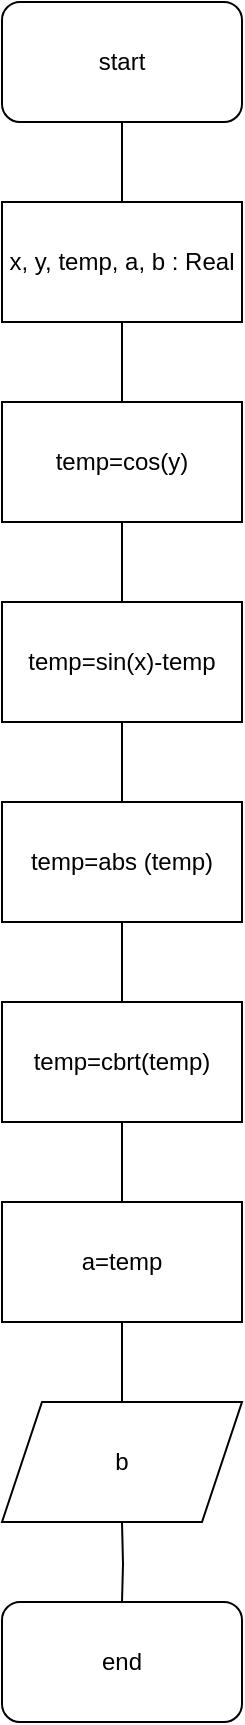 <mxfile version="20.5.1" type="google" pages="3"><diagram id="O_1SrNXWRsj4wPoloYdR" name="Обчислення a"><mxGraphModel dx="1422" dy="794" grid="1" gridSize="10" guides="1" tooltips="1" connect="1" arrows="1" fold="1" page="1" pageScale="1" pageWidth="827" pageHeight="1169" math="0" shadow="0"><root><mxCell id="0"/><mxCell id="1" parent="0"/><mxCell id="IoLrdFWA1NznILg_pEjR-5" style="edgeStyle=orthogonalEdgeStyle;rounded=0;orthogonalLoop=1;jettySize=auto;html=1;entryX=0.5;entryY=0;entryDx=0;entryDy=0;endArrow=none;endFill=0;" parent="1" source="IoLrdFWA1NznILg_pEjR-2" target="IoLrdFWA1NznILg_pEjR-4" edge="1"><mxGeometry relative="1" as="geometry"/></mxCell><mxCell id="IoLrdFWA1NznILg_pEjR-2" value="start" style="rounded=1;whiteSpace=wrap;html=1;" parent="1" vertex="1"><mxGeometry x="360" y="20" width="120" height="60" as="geometry"/></mxCell><mxCell id="IoLrdFWA1NznILg_pEjR-7" value="" style="edgeStyle=orthogonalEdgeStyle;rounded=0;orthogonalLoop=1;jettySize=auto;html=1;endArrow=none;endFill=0;" parent="1" source="IoLrdFWA1NznILg_pEjR-4" target="IoLrdFWA1NznILg_pEjR-6" edge="1"><mxGeometry relative="1" as="geometry"/></mxCell><mxCell id="IoLrdFWA1NznILg_pEjR-4" value="x, y, temp, a, b : Real" style="rounded=0;whiteSpace=wrap;html=1;" parent="1" vertex="1"><mxGeometry x="360" y="120" width="120" height="60" as="geometry"/></mxCell><mxCell id="IoLrdFWA1NznILg_pEjR-9" value="" style="edgeStyle=orthogonalEdgeStyle;rounded=0;orthogonalLoop=1;jettySize=auto;html=1;endArrow=none;endFill=0;" parent="1" source="IoLrdFWA1NznILg_pEjR-6" target="IoLrdFWA1NznILg_pEjR-8" edge="1"><mxGeometry relative="1" as="geometry"/></mxCell><mxCell id="IoLrdFWA1NznILg_pEjR-6" value="temp=cos(y)" style="rounded=0;whiteSpace=wrap;html=1;" parent="1" vertex="1"><mxGeometry x="360" y="220" width="120" height="60" as="geometry"/></mxCell><mxCell id="IoLrdFWA1NznILg_pEjR-11" value="" style="edgeStyle=orthogonalEdgeStyle;rounded=0;orthogonalLoop=1;jettySize=auto;html=1;endArrow=none;endFill=0;" parent="1" source="IoLrdFWA1NznILg_pEjR-8" target="IoLrdFWA1NznILg_pEjR-10" edge="1"><mxGeometry relative="1" as="geometry"/></mxCell><mxCell id="IoLrdFWA1NznILg_pEjR-8" value="temp=sin(x)-temp" style="rounded=0;whiteSpace=wrap;html=1;" parent="1" vertex="1"><mxGeometry x="360" y="320" width="120" height="60" as="geometry"/></mxCell><mxCell id="IoLrdFWA1NznILg_pEjR-13" value="" style="edgeStyle=orthogonalEdgeStyle;rounded=0;orthogonalLoop=1;jettySize=auto;html=1;endArrow=none;endFill=0;" parent="1" source="IoLrdFWA1NznILg_pEjR-10" target="IoLrdFWA1NznILg_pEjR-12" edge="1"><mxGeometry relative="1" as="geometry"/></mxCell><mxCell id="IoLrdFWA1NznILg_pEjR-10" value="temp=abs (temp)" style="rounded=0;whiteSpace=wrap;html=1;" parent="1" vertex="1"><mxGeometry x="360" y="420" width="120" height="60" as="geometry"/></mxCell><mxCell id="IoLrdFWA1NznILg_pEjR-15" value="" style="edgeStyle=orthogonalEdgeStyle;rounded=0;orthogonalLoop=1;jettySize=auto;html=1;endArrow=none;endFill=0;" parent="1" source="IoLrdFWA1NznILg_pEjR-12" target="IoLrdFWA1NznILg_pEjR-14" edge="1"><mxGeometry relative="1" as="geometry"/></mxCell><mxCell id="IoLrdFWA1NznILg_pEjR-12" value="temp=cbrt(temp)" style="rounded=0;whiteSpace=wrap;html=1;" parent="1" vertex="1"><mxGeometry x="360" y="520" width="120" height="60" as="geometry"/></mxCell><mxCell id="IoLrdFWA1NznILg_pEjR-17" value="" style="edgeStyle=orthogonalEdgeStyle;rounded=0;orthogonalLoop=1;jettySize=auto;html=1;endArrow=none;endFill=0;" parent="1" source="IoLrdFWA1NznILg_pEjR-14" edge="1"><mxGeometry relative="1" as="geometry"><mxPoint x="420" y="720.0" as="targetPoint"/></mxGeometry></mxCell><mxCell id="IoLrdFWA1NznILg_pEjR-14" value="a=temp" style="rounded=0;whiteSpace=wrap;html=1;" parent="1" vertex="1"><mxGeometry x="360" y="620" width="120" height="60" as="geometry"/></mxCell><mxCell id="IoLrdFWA1NznILg_pEjR-19" value="" style="edgeStyle=orthogonalEdgeStyle;rounded=0;orthogonalLoop=1;jettySize=auto;html=1;endArrow=none;endFill=0;" parent="1" target="IoLrdFWA1NznILg_pEjR-18" edge="1"><mxGeometry relative="1" as="geometry"><mxPoint x="420" y="780.0" as="sourcePoint"/></mxGeometry></mxCell><mxCell id="IoLrdFWA1NznILg_pEjR-18" value="end" style="rounded=1;whiteSpace=wrap;html=1;" parent="1" vertex="1"><mxGeometry x="360" y="820" width="120" height="60" as="geometry"/></mxCell><mxCell id="RCsAmdSOhEZzUc-z2pXN-1" value="b" style="shape=parallelogram;perimeter=parallelogramPerimeter;whiteSpace=wrap;html=1;fixedSize=1;" parent="1" vertex="1"><mxGeometry x="360" y="720" width="120" height="60" as="geometry"/></mxCell></root></mxGraphModel></diagram><diagram id="MUrw_laxqOp5Ll7eqWfx" name="Обчислення b"><mxGraphModel dx="460" dy="784" grid="1" gridSize="10" guides="1" tooltips="1" connect="1" arrows="1" fold="1" page="1" pageScale="1" pageWidth="827" pageHeight="1169" math="0" shadow="0"><root><mxCell id="0"/><mxCell id="1" parent="0"/><mxCell id="phcRFuMD3DEBUSkqqCqc-1" style="edgeStyle=orthogonalEdgeStyle;rounded=0;orthogonalLoop=1;jettySize=auto;html=1;entryX=0.5;entryY=0;entryDx=0;entryDy=0;endArrow=none;endFill=0;" parent="1" source="phcRFuMD3DEBUSkqqCqc-2" target="phcRFuMD3DEBUSkqqCqc-4" edge="1"><mxGeometry relative="1" as="geometry"/></mxCell><mxCell id="phcRFuMD3DEBUSkqqCqc-2" value="start" style="rounded=1;whiteSpace=wrap;html=1;" parent="1" vertex="1"><mxGeometry x="160" y="30" width="120" height="60" as="geometry"/></mxCell><mxCell id="phcRFuMD3DEBUSkqqCqc-3" value="" style="edgeStyle=orthogonalEdgeStyle;rounded=0;orthogonalLoop=1;jettySize=auto;html=1;endArrow=none;endFill=0;" parent="1" source="phcRFuMD3DEBUSkqqCqc-4" edge="1"><mxGeometry relative="1" as="geometry"><mxPoint x="220" y="230" as="targetPoint"/></mxGeometry></mxCell><mxCell id="phcRFuMD3DEBUSkqqCqc-4" value="x, y, temp, a, b : Real" style="rounded=0;whiteSpace=wrap;html=1;" parent="1" vertex="1"><mxGeometry x="160" y="130" width="120" height="60" as="geometry"/></mxCell><mxCell id="phcRFuMD3DEBUSkqqCqc-7" value="" style="edgeStyle=orthogonalEdgeStyle;rounded=0;orthogonalLoop=1;jettySize=auto;html=1;endArrow=none;endFill=0;" parent="1" source="phcRFuMD3DEBUSkqqCqc-5" target="phcRFuMD3DEBUSkqqCqc-6" edge="1"><mxGeometry relative="1" as="geometry"/></mxCell><mxCell id="phcRFuMD3DEBUSkqqCqc-5" value="temp=a*a" style="rounded=0;whiteSpace=wrap;html=1;" parent="1" vertex="1"><mxGeometry x="160" y="230" width="120" height="60" as="geometry"/></mxCell><mxCell id="phcRFuMD3DEBUSkqqCqc-9" value="" style="edgeStyle=orthogonalEdgeStyle;rounded=0;orthogonalLoop=1;jettySize=auto;html=1;endArrow=none;endFill=0;" parent="1" source="phcRFuMD3DEBUSkqqCqc-6" target="phcRFuMD3DEBUSkqqCqc-8" edge="1"><mxGeometry relative="1" as="geometry"/></mxCell><mxCell id="phcRFuMD3DEBUSkqqCqc-6" value="temp=sin(temp)" style="rounded=0;whiteSpace=wrap;html=1;" parent="1" vertex="1"><mxGeometry x="160" y="330" width="120" height="60" as="geometry"/></mxCell><mxCell id="phcRFuMD3DEBUSkqqCqc-11" value="" style="edgeStyle=orthogonalEdgeStyle;rounded=0;orthogonalLoop=1;jettySize=auto;html=1;endArrow=none;endFill=0;" parent="1" source="phcRFuMD3DEBUSkqqCqc-8" target="phcRFuMD3DEBUSkqqCqc-10" edge="1"><mxGeometry relative="1" as="geometry"/></mxCell><mxCell id="phcRFuMD3DEBUSkqqCqc-8" value="temp=cos(temp)" style="rounded=0;whiteSpace=wrap;html=1;" parent="1" vertex="1"><mxGeometry x="160" y="430" width="120" height="60" as="geometry"/></mxCell><mxCell id="phcRFuMD3DEBUSkqqCqc-13" value="" style="edgeStyle=orthogonalEdgeStyle;rounded=0;orthogonalLoop=1;jettySize=auto;html=1;endArrow=none;endFill=0;" parent="1" source="phcRFuMD3DEBUSkqqCqc-10" edge="1"><mxGeometry relative="1" as="geometry"><mxPoint x="220" y="630" as="targetPoint"/></mxGeometry></mxCell><mxCell id="phcRFuMD3DEBUSkqqCqc-10" value="b=temp" style="rounded=0;whiteSpace=wrap;html=1;" parent="1" vertex="1"><mxGeometry x="160" y="525" width="120" height="60" as="geometry"/></mxCell><mxCell id="phcRFuMD3DEBUSkqqCqc-16" value="" style="edgeStyle=orthogonalEdgeStyle;rounded=0;orthogonalLoop=1;jettySize=auto;html=1;endArrow=none;endFill=0;" parent="1" target="phcRFuMD3DEBUSkqqCqc-14" edge="1"><mxGeometry relative="1" as="geometry"><mxPoint x="220" y="690" as="sourcePoint"/></mxGeometry></mxCell><mxCell id="phcRFuMD3DEBUSkqqCqc-14" value="end" style="rounded=1;whiteSpace=wrap;html=1;" parent="1" vertex="1"><mxGeometry x="160" y="730" width="120" height="60" as="geometry"/></mxCell><mxCell id="N2QHdBP_YSKvNeGx45EX-1" value="b" style="shape=parallelogram;perimeter=parallelogramPerimeter;whiteSpace=wrap;html=1;fixedSize=1;" vertex="1" parent="1"><mxGeometry x="160" y="630" width="120" height="60" as="geometry"/></mxCell></root></mxGraphModel></diagram><diagram id="tMIwfgE07IZtCeeWN22f" name="Перевірка на поліндром"><mxGraphModel dx="1088" dy="487" grid="1" gridSize="10" guides="1" tooltips="1" connect="1" arrows="1" fold="1" page="1" pageScale="1" pageWidth="827" pageHeight="1169" math="0" shadow="0"><root><mxCell id="0"/><mxCell id="1" parent="0"/><mxCell id="9JeqFVzZmQIpYN6woLpm-3" value="" style="edgeStyle=orthogonalEdgeStyle;rounded=0;orthogonalLoop=1;jettySize=auto;html=1;strokeWidth=1;strokeColor=default;endArrow=none;endFill=0;" parent="1" source="bu1rac-3ELKPrSTtoEgL-1" target="bu1rac-3ELKPrSTtoEgL-2" edge="1"><mxGeometry relative="1" as="geometry"/></mxCell><mxCell id="bu1rac-3ELKPrSTtoEgL-1" value="start" style="rounded=1;whiteSpace=wrap;html=1;" parent="1" vertex="1"><mxGeometry x="290" y="80" width="120" height="60" as="geometry"/></mxCell><mxCell id="bu1rac-3ELKPrSTtoEgL-4" value="" style="edgeStyle=orthogonalEdgeStyle;rounded=0;orthogonalLoop=1;jettySize=auto;html=1;endArrow=none;endFill=0;" parent="1" source="bu1rac-3ELKPrSTtoEgL-2" edge="1"><mxGeometry relative="1" as="geometry"><mxPoint x="350" y="270" as="targetPoint"/></mxGeometry></mxCell><mxCell id="bu1rac-3ELKPrSTtoEgL-2" value="input number: string&lt;br&gt;count symbols: int&lt;br&gt;is_poly: bool" style="rounded=0;whiteSpace=wrap;html=1;" parent="1" vertex="1"><mxGeometry x="290" y="180" width="120" height="60" as="geometry"/></mxCell><mxCell id="9JeqFVzZmQIpYN6woLpm-11" style="edgeStyle=orthogonalEdgeStyle;rounded=0;orthogonalLoop=1;jettySize=auto;html=1;exitX=1;exitY=0.5;exitDx=0;exitDy=0;strokeColor=default;strokeWidth=1;fontSize=50;endArrow=none;endFill=0;entryX=0.5;entryY=0;entryDx=0;entryDy=0;" parent="1" source="9JeqFVzZmQIpYN6woLpm-4" target="9JeqFVzZmQIpYN6woLpm-17" edge="1"><mxGeometry relative="1" as="geometry"><mxPoint x="570" y="450.0" as="targetPoint"/></mxGeometry></mxCell><mxCell id="w3SIUDyKruUZ6tWxmMME-10" style="edgeStyle=orthogonalEdgeStyle;rounded=0;orthogonalLoop=1;jettySize=auto;html=1;entryX=0.5;entryY=0;entryDx=0;entryDy=0;endArrow=none;endFill=0;" edge="1" parent="1" source="9JeqFVzZmQIpYN6woLpm-4" target="w3SIUDyKruUZ6tWxmMME-9"><mxGeometry relative="1" as="geometry"/></mxCell><mxCell id="9JeqFVzZmQIpYN6woLpm-4" value="count symbols % 2 =0&amp;nbsp;" style="rhombus;whiteSpace=wrap;html=1;" parent="1" vertex="1"><mxGeometry x="240" y="270" width="220" height="210" as="geometry"/></mxCell><mxCell id="9JeqFVzZmQIpYN6woLpm-12" value="-" style="text;html=1;strokeColor=none;fillColor=none;align=center;verticalAlign=middle;whiteSpace=wrap;rounded=0;fontSize=50;" parent="1" vertex="1"><mxGeometry x="170" y="330" width="60" height="30" as="geometry"/></mxCell><mxCell id="9JeqFVzZmQIpYN6woLpm-14" value="+" style="text;html=1;strokeColor=none;fillColor=none;align=center;verticalAlign=middle;whiteSpace=wrap;rounded=0;fontSize=50;" parent="1" vertex="1"><mxGeometry x="470" y="330" width="60" height="30" as="geometry"/></mxCell><mxCell id="9JeqFVzZmQIpYN6woLpm-15" value="&lt;font style=&quot;font-size: 12px;&quot;&gt;не парне&lt;/font&gt;" style="ellipse;shape=cloud;whiteSpace=wrap;html=1;fontSize=50;" parent="1" vertex="1"><mxGeometry x="140" y="250" width="120" height="80" as="geometry"/></mxCell><mxCell id="9JeqFVzZmQIpYN6woLpm-16" value="парне" style="ellipse;shape=cloud;whiteSpace=wrap;html=1;fontSize=12;" parent="1" vertex="1"><mxGeometry x="460" y="240" width="120" height="80" as="geometry"/></mxCell><mxCell id="9JeqFVzZmQIpYN6woLpm-20" style="edgeStyle=orthogonalEdgeStyle;rounded=0;orthogonalLoop=1;jettySize=auto;html=1;exitX=1;exitY=0.5;exitDx=0;exitDy=0;strokeColor=default;strokeWidth=1;fontSize=12;endArrow=none;endFill=0;entryX=0.5;entryY=0;entryDx=0;entryDy=0;" parent="1" source="9JeqFVzZmQIpYN6woLpm-17" target="9JeqFVzZmQIpYN6woLpm-24" edge="1"><mxGeometry relative="1" as="geometry"><mxPoint x="1080.0" y="560.0" as="targetPoint"/></mxGeometry></mxCell><mxCell id="w3SIUDyKruUZ6tWxmMME-6" style="edgeStyle=orthogonalEdgeStyle;rounded=0;orthogonalLoop=1;jettySize=auto;html=1;endArrow=none;endFill=0;" edge="1" parent="1" source="9JeqFVzZmQIpYN6woLpm-17"><mxGeometry relative="1" as="geometry"><mxPoint x="630" y="620" as="targetPoint"/><Array as="points"><mxPoint x="630" y="530"/></Array></mxGeometry></mxCell><mxCell id="9JeqFVzZmQIpYN6woLpm-17" value="count symbols&amp;gt;0" style="rhombus;whiteSpace=wrap;html=1;fontSize=12;" parent="1" vertex="1"><mxGeometry x="750" y="440" width="190" height="180" as="geometry"/></mxCell><mxCell id="w3SIUDyKruUZ6tWxmMME-3" style="edgeStyle=orthogonalEdgeStyle;rounded=0;orthogonalLoop=1;jettySize=auto;html=1;endArrow=none;endFill=0;" edge="1" parent="1" target="w3SIUDyKruUZ6tWxmMME-2"><mxGeometry relative="1" as="geometry"><mxPoint x="630" y="620" as="sourcePoint"/></mxGeometry></mxCell><mxCell id="9JeqFVzZmQIpYN6woLpm-22" value="-" style="text;html=1;strokeColor=none;fillColor=none;align=center;verticalAlign=middle;whiteSpace=wrap;rounded=0;fontSize=50;" parent="1" vertex="1"><mxGeometry x="670" y="490" width="60" height="30" as="geometry"/></mxCell><mxCell id="9JeqFVzZmQIpYN6woLpm-23" value="+" style="text;html=1;strokeColor=none;fillColor=none;align=center;verticalAlign=middle;whiteSpace=wrap;rounded=0;fontSize=50;" parent="1" vertex="1"><mxGeometry x="980" y="480" width="60" height="30" as="geometry"/></mxCell><mxCell id="9JeqFVzZmQIpYN6woLpm-26" style="edgeStyle=orthogonalEdgeStyle;rounded=0;orthogonalLoop=1;jettySize=auto;html=1;exitX=1;exitY=0.5;exitDx=0;exitDy=0;strokeColor=default;strokeWidth=1;fontSize=12;endArrow=none;endFill=0;" parent="1" source="9JeqFVzZmQIpYN6woLpm-24" edge="1"><mxGeometry relative="1" as="geometry"><mxPoint x="1330" y="740" as="targetPoint"/></mxGeometry></mxCell><mxCell id="w3SIUDyKruUZ6tWxmMME-5" style="edgeStyle=orthogonalEdgeStyle;rounded=0;orthogonalLoop=1;jettySize=auto;html=1;entryX=0.5;entryY=0;entryDx=0;entryDy=0;endArrow=none;endFill=0;" edge="1" parent="1" source="9JeqFVzZmQIpYN6woLpm-24" target="9JeqFVzZmQIpYN6woLpm-31"><mxGeometry relative="1" as="geometry"/></mxCell><mxCell id="9JeqFVzZmQIpYN6woLpm-24" value="input number[0]=input number [count symbols -1]" style="rhombus;whiteSpace=wrap;html=1;fontSize=12;" parent="1" vertex="1"><mxGeometry x="1010" y="560" width="170" height="170" as="geometry"/></mxCell><mxCell id="9JeqFVzZmQIpYN6woLpm-27" value="-" style="text;html=1;strokeColor=none;fillColor=none;align=center;verticalAlign=middle;whiteSpace=wrap;rounded=0;fontSize=50;" parent="1" vertex="1"><mxGeometry x="910" y="610" width="60" height="30" as="geometry"/></mxCell><mxCell id="9JeqFVzZmQIpYN6woLpm-28" value="+" style="text;html=1;strokeColor=none;fillColor=none;align=center;verticalAlign=middle;whiteSpace=wrap;rounded=0;fontSize=50;" parent="1" vertex="1"><mxGeometry x="1250" y="590" width="60" height="30" as="geometry"/></mxCell><mxCell id="w3SIUDyKruUZ6tWxmMME-1" style="edgeStyle=orthogonalEdgeStyle;rounded=0;orthogonalLoop=1;jettySize=auto;html=1;" edge="1" parent="1" source="9JeqFVzZmQIpYN6woLpm-30"><mxGeometry relative="1" as="geometry"><mxPoint x="850" y="430" as="targetPoint"/><Array as="points"><mxPoint x="1520" y="795"/><mxPoint x="1520" y="430"/></Array></mxGeometry></mxCell><mxCell id="9JeqFVzZmQIpYN6woLpm-30" value="&lt;br&gt;Remove (input_number[0])&lt;br&gt;Remove (input_number [count_symbols-1])&lt;br&gt;count_symbols = count_symbols-1" style="rounded=0;whiteSpace=wrap;html=1;fontSize=12;" parent="1" vertex="1"><mxGeometry x="1190" y="740" width="280" height="110" as="geometry"/></mxCell><mxCell id="9JeqFVzZmQIpYN6woLpm-33" style="edgeStyle=orthogonalEdgeStyle;rounded=0;orthogonalLoop=1;jettySize=auto;html=1;strokeColor=default;strokeWidth=1;fontSize=12;endArrow=none;endFill=0;" parent="1" source="9JeqFVzZmQIpYN6woLpm-31" target="9JeqFVzZmQIpYN6woLpm-32" edge="1"><mxGeometry relative="1" as="geometry"><Array as="points"><mxPoint x="860" y="870"/><mxPoint x="360" y="870"/></Array></mxGeometry></mxCell><mxCell id="9JeqFVzZmQIpYN6woLpm-31" value="число не поліндром" style="shape=parallelogram;perimeter=parallelogramPerimeter;whiteSpace=wrap;html=1;fixedSize=1;fontSize=12;" parent="1" vertex="1"><mxGeometry x="790" y="700" width="140" height="60" as="geometry"/></mxCell><mxCell id="9JeqFVzZmQIpYN6woLpm-32" value="end" style="rounded=1;whiteSpace=wrap;html=1;fontSize=12;" parent="1" vertex="1"><mxGeometry x="300" y="1090" width="120" height="60" as="geometry"/></mxCell><mxCell id="w3SIUDyKruUZ6tWxmMME-4" style="edgeStyle=orthogonalEdgeStyle;rounded=0;orthogonalLoop=1;jettySize=auto;html=1;endArrow=none;endFill=0;" edge="1" parent="1" source="w3SIUDyKruUZ6tWxmMME-2"><mxGeometry relative="1" as="geometry"><mxPoint x="360" y="950" as="targetPoint"/><Array as="points"><mxPoint x="630" y="850"/><mxPoint x="360" y="850"/></Array></mxGeometry></mxCell><mxCell id="w3SIUDyKruUZ6tWxmMME-2" value="Число Поліндром" style="shape=parallelogram;perimeter=parallelogramPerimeter;whiteSpace=wrap;html=1;fixedSize=1;fontSize=12;" vertex="1" parent="1"><mxGeometry x="560" y="710" width="140" height="60" as="geometry"/></mxCell><mxCell id="w3SIUDyKruUZ6tWxmMME-14" style="edgeStyle=orthogonalEdgeStyle;rounded=0;orthogonalLoop=1;jettySize=auto;html=1;entryX=0.5;entryY=0;entryDx=0;entryDy=0;endArrow=none;endFill=0;" edge="1" parent="1" source="w3SIUDyKruUZ6tWxmMME-9" target="w3SIUDyKruUZ6tWxmMME-13"><mxGeometry relative="1" as="geometry"/></mxCell><mxCell id="w3SIUDyKruUZ6tWxmMME-25" style="edgeStyle=orthogonalEdgeStyle;rounded=0;orthogonalLoop=1;jettySize=auto;html=1;entryX=0.5;entryY=0;entryDx=0;entryDy=0;endArrow=none;endFill=0;" edge="1" parent="1" source="w3SIUDyKruUZ6tWxmMME-9" target="w3SIUDyKruUZ6tWxmMME-24"><mxGeometry relative="1" as="geometry"/></mxCell><mxCell id="w3SIUDyKruUZ6tWxmMME-9" value="count_symbols&amp;gt;1" style="rhombus;whiteSpace=wrap;html=1;fontSize=12;" vertex="1" parent="1"><mxGeometry x="-570" y="495" width="190" height="180" as="geometry"/></mxCell><mxCell id="w3SIUDyKruUZ6tWxmMME-11" value="-" style="text;html=1;strokeColor=none;fillColor=none;align=center;verticalAlign=middle;whiteSpace=wrap;rounded=0;fontSize=50;" vertex="1" parent="1"><mxGeometry x="-590" y="535" width="40" height="30" as="geometry"/></mxCell><mxCell id="w3SIUDyKruUZ6tWxmMME-12" value="+" style="text;html=1;strokeColor=none;fillColor=none;align=center;verticalAlign=middle;whiteSpace=wrap;rounded=0;fontSize=50;" vertex="1" parent="1"><mxGeometry x="-390" y="535" width="40" height="30" as="geometry"/></mxCell><mxCell id="w3SIUDyKruUZ6tWxmMME-18" style="edgeStyle=orthogonalEdgeStyle;rounded=0;orthogonalLoop=1;jettySize=auto;html=1;entryX=0.5;entryY=0;entryDx=0;entryDy=0;endArrow=none;endFill=0;" edge="1" parent="1" source="w3SIUDyKruUZ6tWxmMME-13" target="w3SIUDyKruUZ6tWxmMME-17"><mxGeometry relative="1" as="geometry"/></mxCell><mxCell id="w3SIUDyKruUZ6tWxmMME-21" style="edgeStyle=orthogonalEdgeStyle;rounded=0;orthogonalLoop=1;jettySize=auto;html=1;endArrow=none;endFill=0;" edge="1" parent="1" source="w3SIUDyKruUZ6tWxmMME-13"><mxGeometry relative="1" as="geometry"><mxPoint x="-360" y="860" as="targetPoint"/></mxGeometry></mxCell><mxCell id="w3SIUDyKruUZ6tWxmMME-13" value="input number[0]=input number [count symbols -1]" style="rhombus;whiteSpace=wrap;html=1;fontSize=12;" vertex="1" parent="1"><mxGeometry x="-310" y="665" width="170" height="170" as="geometry"/></mxCell><mxCell id="w3SIUDyKruUZ6tWxmMME-15" value="+" style="text;html=1;strokeColor=none;fillColor=none;align=center;verticalAlign=middle;whiteSpace=wrap;rounded=0;fontSize=50;" vertex="1" parent="1"><mxGeometry x="-150" y="695" width="40" height="30" as="geometry"/></mxCell><mxCell id="w3SIUDyKruUZ6tWxmMME-16" value="-" style="text;html=1;strokeColor=none;fillColor=none;align=center;verticalAlign=middle;whiteSpace=wrap;rounded=0;fontSize=50;" vertex="1" parent="1"><mxGeometry x="-330" y="695" width="40" height="30" as="geometry"/></mxCell><mxCell id="w3SIUDyKruUZ6tWxmMME-19" style="edgeStyle=orthogonalEdgeStyle;rounded=0;orthogonalLoop=1;jettySize=auto;html=1;endArrow=none;endFill=0;" edge="1" parent="1" source="w3SIUDyKruUZ6tWxmMME-17"><mxGeometry relative="1" as="geometry"><mxPoint x="-470" y="450" as="targetPoint"/><Array as="points"><mxPoint x="210" y="910"/><mxPoint x="210" y="450"/></Array></mxGeometry></mxCell><mxCell id="w3SIUDyKruUZ6tWxmMME-17" value="&lt;br&gt;Remove (input_number[0])&lt;br&gt;Remove (input_number [count_symbols-1])&lt;br&gt;count_symbols = count_symbols-1" style="rounded=0;whiteSpace=wrap;html=1;fontSize=12;" vertex="1" parent="1"><mxGeometry x="-130" y="850" width="280" height="110" as="geometry"/></mxCell><mxCell id="w3SIUDyKruUZ6tWxmMME-23" style="edgeStyle=orthogonalEdgeStyle;rounded=0;orthogonalLoop=1;jettySize=auto;html=1;endArrow=none;endFill=0;" edge="1" parent="1" source="w3SIUDyKruUZ6tWxmMME-20"><mxGeometry relative="1" as="geometry"><mxPoint x="360" y="1020" as="targetPoint"/><Array as="points"><mxPoint x="-360" y="1010"/><mxPoint x="360" y="1010"/></Array></mxGeometry></mxCell><mxCell id="w3SIUDyKruUZ6tWxmMME-20" value="число не поліндром" style="shape=parallelogram;perimeter=parallelogramPerimeter;whiteSpace=wrap;html=1;fixedSize=1;fontSize=12;" vertex="1" parent="1"><mxGeometry x="-430" y="860" width="140" height="60" as="geometry"/></mxCell><mxCell id="w3SIUDyKruUZ6tWxmMME-26" style="edgeStyle=orthogonalEdgeStyle;rounded=0;orthogonalLoop=1;jettySize=auto;html=1;endArrow=none;endFill=0;" edge="1" parent="1" source="w3SIUDyKruUZ6tWxmMME-24"><mxGeometry relative="1" as="geometry"><mxPoint x="360" y="1060" as="targetPoint"/><Array as="points"><mxPoint x="-650" y="1030"/><mxPoint x="360" y="1030"/></Array></mxGeometry></mxCell><mxCell id="w3SIUDyKruUZ6tWxmMME-24" value="Число Поліндром" style="shape=parallelogram;perimeter=parallelogramPerimeter;whiteSpace=wrap;html=1;fixedSize=1;fontSize=12;" vertex="1" parent="1"><mxGeometry x="-720" y="860" width="140" height="60" as="geometry"/></mxCell></root></mxGraphModel></diagram></mxfile>